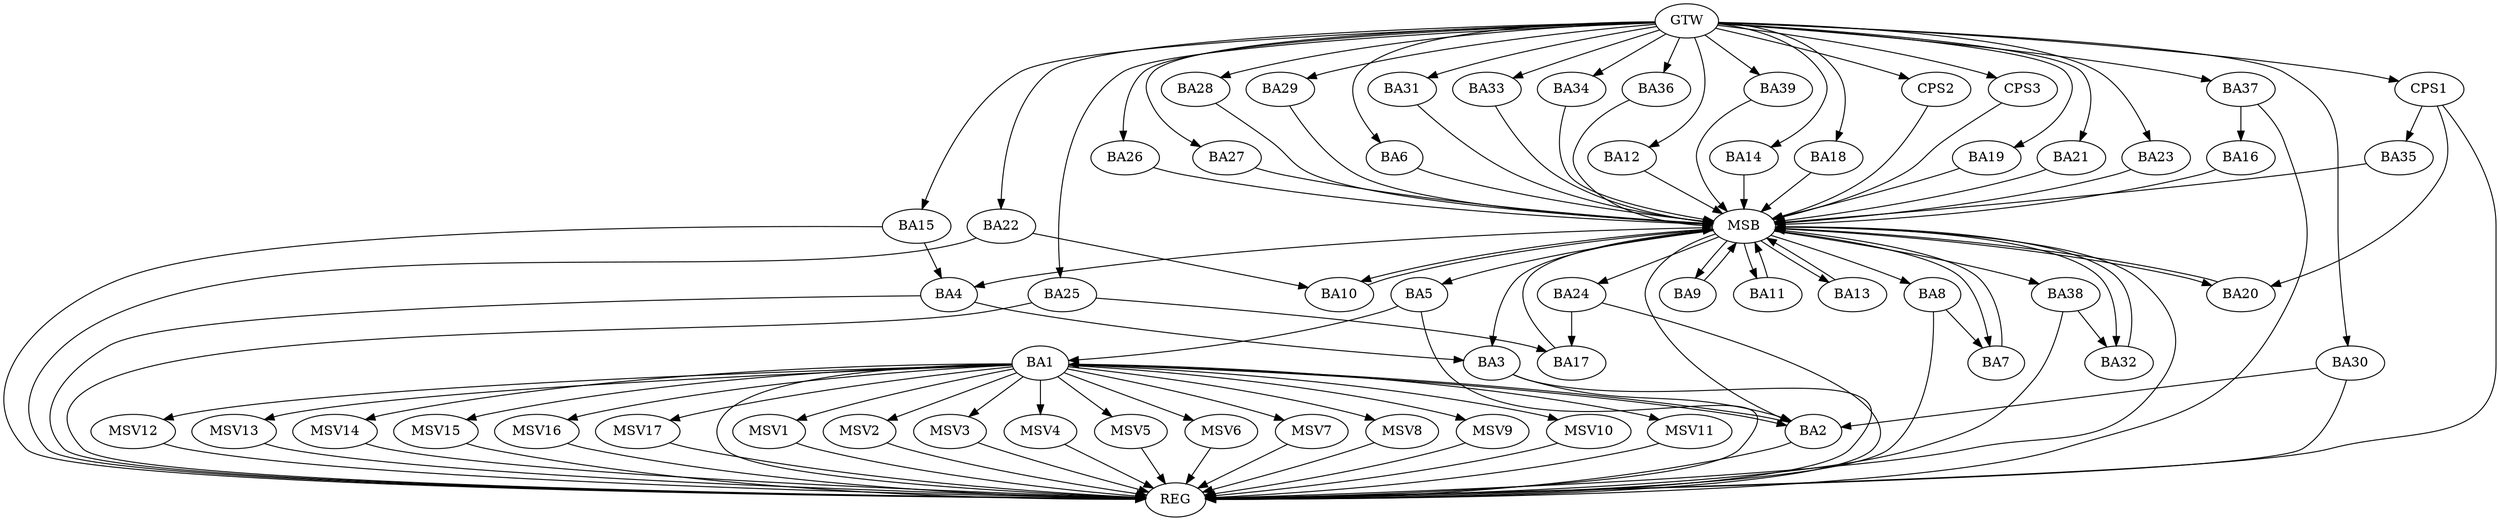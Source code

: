 strict digraph G {
  BA1 [ label="BA1" ];
  BA2 [ label="BA2" ];
  BA3 [ label="BA3" ];
  BA4 [ label="BA4" ];
  BA5 [ label="BA5" ];
  BA6 [ label="BA6" ];
  BA7 [ label="BA7" ];
  BA8 [ label="BA8" ];
  BA9 [ label="BA9" ];
  BA10 [ label="BA10" ];
  BA11 [ label="BA11" ];
  BA12 [ label="BA12" ];
  BA13 [ label="BA13" ];
  BA14 [ label="BA14" ];
  BA15 [ label="BA15" ];
  BA16 [ label="BA16" ];
  BA17 [ label="BA17" ];
  BA18 [ label="BA18" ];
  BA19 [ label="BA19" ];
  BA20 [ label="BA20" ];
  BA21 [ label="BA21" ];
  BA22 [ label="BA22" ];
  BA23 [ label="BA23" ];
  BA24 [ label="BA24" ];
  BA25 [ label="BA25" ];
  BA26 [ label="BA26" ];
  BA27 [ label="BA27" ];
  BA28 [ label="BA28" ];
  BA29 [ label="BA29" ];
  BA30 [ label="BA30" ];
  BA31 [ label="BA31" ];
  BA32 [ label="BA32" ];
  BA33 [ label="BA33" ];
  BA34 [ label="BA34" ];
  BA35 [ label="BA35" ];
  BA36 [ label="BA36" ];
  BA37 [ label="BA37" ];
  BA38 [ label="BA38" ];
  BA39 [ label="BA39" ];
  CPS1 [ label="CPS1" ];
  CPS2 [ label="CPS2" ];
  CPS3 [ label="CPS3" ];
  GTW [ label="GTW" ];
  REG [ label="REG" ];
  MSB [ label="MSB" ];
  MSV1 [ label="MSV1" ];
  MSV2 [ label="MSV2" ];
  MSV3 [ label="MSV3" ];
  MSV4 [ label="MSV4" ];
  MSV5 [ label="MSV5" ];
  MSV6 [ label="MSV6" ];
  MSV7 [ label="MSV7" ];
  MSV8 [ label="MSV8" ];
  MSV9 [ label="MSV9" ];
  MSV10 [ label="MSV10" ];
  MSV11 [ label="MSV11" ];
  MSV12 [ label="MSV12" ];
  MSV13 [ label="MSV13" ];
  MSV14 [ label="MSV14" ];
  MSV15 [ label="MSV15" ];
  MSV16 [ label="MSV16" ];
  MSV17 [ label="MSV17" ];
  BA1 -> BA2;
  BA2 -> BA1;
  BA3 -> BA2;
  BA4 -> BA3;
  BA5 -> BA1;
  BA8 -> BA7;
  BA15 -> BA4;
  BA22 -> BA10;
  BA24 -> BA17;
  BA25 -> BA17;
  BA30 -> BA2;
  BA37 -> BA16;
  BA38 -> BA32;
  CPS1 -> BA20;
  CPS1 -> BA35;
  GTW -> BA6;
  GTW -> BA12;
  GTW -> BA14;
  GTW -> BA15;
  GTW -> BA18;
  GTW -> BA19;
  GTW -> BA21;
  GTW -> BA22;
  GTW -> BA23;
  GTW -> BA25;
  GTW -> BA26;
  GTW -> BA27;
  GTW -> BA28;
  GTW -> BA29;
  GTW -> BA30;
  GTW -> BA31;
  GTW -> BA33;
  GTW -> BA34;
  GTW -> BA36;
  GTW -> BA37;
  GTW -> BA39;
  GTW -> CPS1;
  GTW -> CPS2;
  GTW -> CPS3;
  BA1 -> REG;
  BA2 -> REG;
  BA3 -> REG;
  BA4 -> REG;
  BA5 -> REG;
  BA8 -> REG;
  BA15 -> REG;
  BA22 -> REG;
  BA24 -> REG;
  BA25 -> REG;
  BA30 -> REG;
  BA37 -> REG;
  BA38 -> REG;
  CPS1 -> REG;
  BA6 -> MSB;
  MSB -> BA5;
  MSB -> REG;
  BA7 -> MSB;
  MSB -> BA4;
  BA9 -> MSB;
  MSB -> BA2;
  BA10 -> MSB;
  BA11 -> MSB;
  MSB -> BA9;
  BA12 -> MSB;
  BA13 -> MSB;
  BA14 -> MSB;
  MSB -> BA10;
  BA16 -> MSB;
  MSB -> BA3;
  BA17 -> MSB;
  MSB -> BA7;
  BA18 -> MSB;
  BA19 -> MSB;
  BA20 -> MSB;
  MSB -> BA11;
  BA21 -> MSB;
  MSB -> BA8;
  BA23 -> MSB;
  BA26 -> MSB;
  BA27 -> MSB;
  BA28 -> MSB;
  BA29 -> MSB;
  MSB -> BA20;
  BA31 -> MSB;
  BA32 -> MSB;
  BA33 -> MSB;
  BA34 -> MSB;
  BA35 -> MSB;
  BA36 -> MSB;
  BA39 -> MSB;
  CPS2 -> MSB;
  MSB -> BA38;
  MSB -> BA24;
  CPS3 -> MSB;
  MSB -> BA13;
  MSB -> BA32;
  BA1 -> MSV1;
  BA1 -> MSV2;
  BA1 -> MSV3;
  MSV1 -> REG;
  MSV2 -> REG;
  MSV3 -> REG;
  BA1 -> MSV4;
  MSV4 -> REG;
  BA1 -> MSV5;
  BA1 -> MSV6;
  BA1 -> MSV7;
  MSV5 -> REG;
  MSV6 -> REG;
  MSV7 -> REG;
  BA1 -> MSV8;
  MSV8 -> REG;
  BA1 -> MSV9;
  BA1 -> MSV10;
  MSV9 -> REG;
  MSV10 -> REG;
  BA1 -> MSV11;
  MSV11 -> REG;
  BA1 -> MSV12;
  BA1 -> MSV13;
  BA1 -> MSV14;
  MSV12 -> REG;
  MSV13 -> REG;
  MSV14 -> REG;
  BA1 -> MSV15;
  BA1 -> MSV16;
  MSV15 -> REG;
  MSV16 -> REG;
  BA1 -> MSV17;
  MSV17 -> REG;
}
